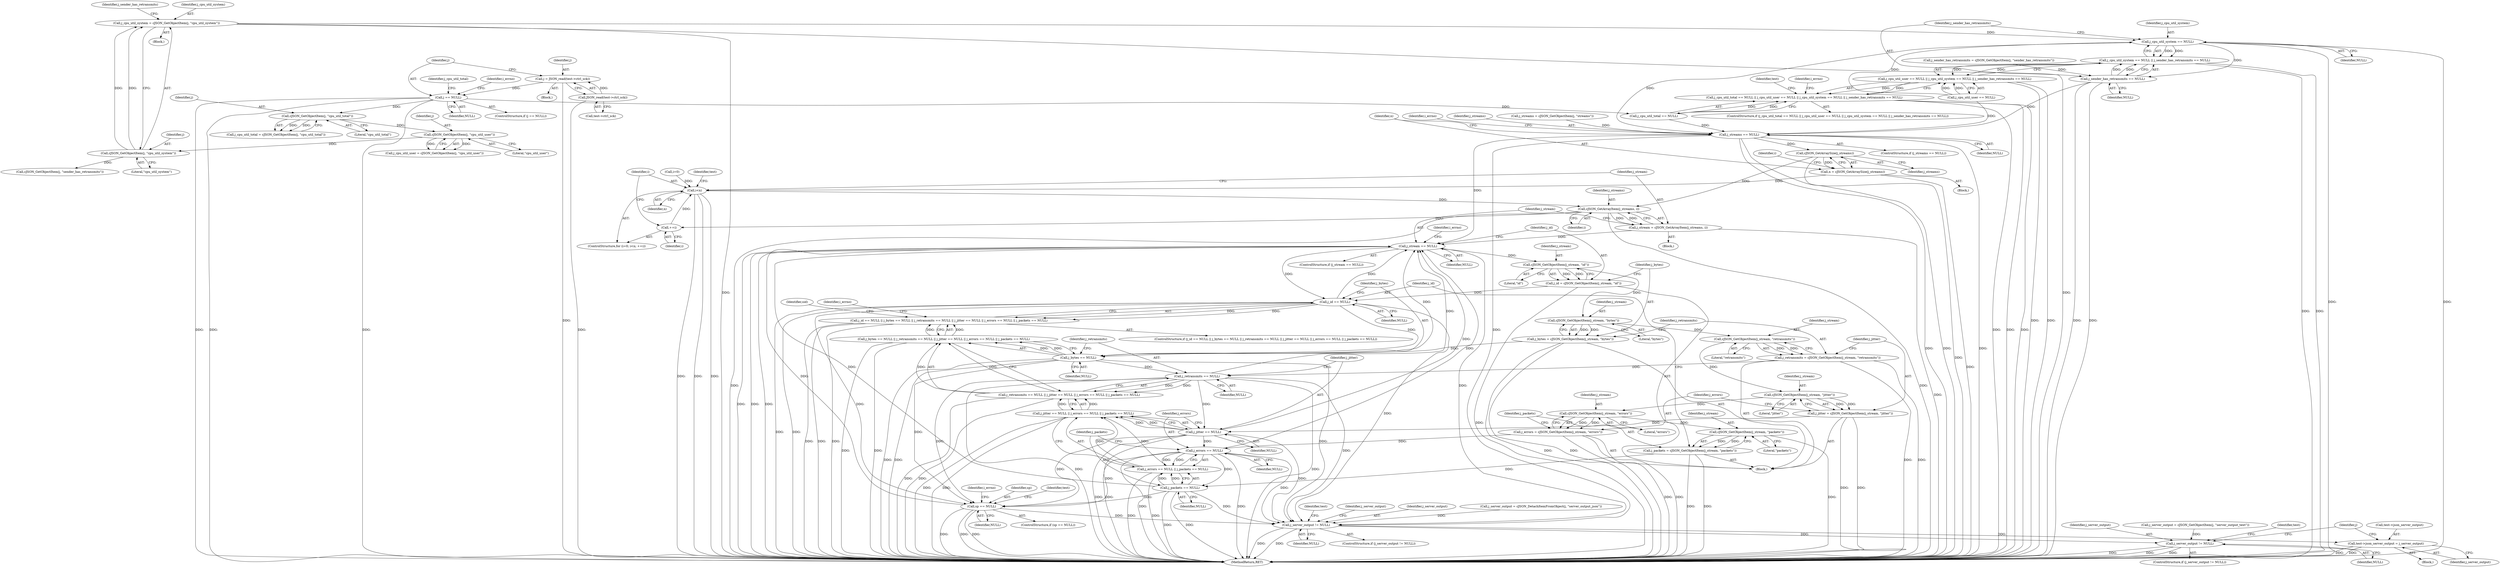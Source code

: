 digraph "0_iperf_91f2fa59e8ed80dfbf400add0164ee0e508e412a_48@API" {
"1000164" [label="(Call,j_cpu_util_system = cJSON_GetObjectItem(j, \"cpu_util_system\"))"];
"1000166" [label="(Call,cJSON_GetObjectItem(j, \"cpu_util_system\"))"];
"1000161" [label="(Call,cJSON_GetObjectItem(j, \"cpu_util_user\"))"];
"1000156" [label="(Call,cJSON_GetObjectItem(j, \"cpu_util_total\"))"];
"1000141" [label="(Call,j == NULL)"];
"1000134" [label="(Call,j = JSON_read(test->ctrl_sck))"];
"1000136" [label="(Call,JSON_read(test->ctrl_sck))"];
"1000184" [label="(Call,j_cpu_util_system == NULL)"];
"1000183" [label="(Call,j_cpu_util_system == NULL || j_sender_has_retransmits == NULL)"];
"1000179" [label="(Call,j_cpu_util_user == NULL || j_cpu_util_system == NULL || j_sender_has_retransmits == NULL)"];
"1000175" [label="(Call,j_cpu_util_total == NULL || j_cpu_util_user == NULL || j_cpu_util_system == NULL || j_sender_has_retransmits == NULL)"];
"1000187" [label="(Call,j_sender_has_retransmits == NULL)"];
"1000257" [label="(Call,j_streams == NULL)"];
"1000272" [label="(Call,cJSON_GetArraySize(j_streams))"];
"1000270" [label="(Call,n = cJSON_GetArraySize(j_streams))"];
"1000278" [label="(Call,i<n)"];
"1000286" [label="(Call,cJSON_GetArrayItem(j_streams, i))"];
"1000281" [label="(Call,++i)"];
"1000284" [label="(Call,j_stream = cJSON_GetArrayItem(j_streams, i))"];
"1000290" [label="(Call,j_stream == NULL)"];
"1000305" [label="(Call,cJSON_GetObjectItem(j_stream, \"id\"))"];
"1000303" [label="(Call,j_id = cJSON_GetObjectItem(j_stream, \"id\"))"];
"1000335" [label="(Call,j_id == NULL)"];
"1000334" [label="(Call,j_id == NULL || j_bytes == NULL || j_retransmits == NULL || j_jitter == NULL || j_errors == NULL || j_packets == NULL)"];
"1000339" [label="(Call,j_bytes == NULL)"];
"1000338" [label="(Call,j_bytes == NULL || j_retransmits == NULL || j_jitter == NULL || j_errors == NULL || j_packets == NULL)"];
"1000343" [label="(Call,j_retransmits == NULL)"];
"1000342" [label="(Call,j_retransmits == NULL || j_jitter == NULL || j_errors == NULL || j_packets == NULL)"];
"1000347" [label="(Call,j_jitter == NULL)"];
"1000346" [label="(Call,j_jitter == NULL || j_errors == NULL || j_packets == NULL)"];
"1000351" [label="(Call,j_errors == NULL)"];
"1000350" [label="(Call,j_errors == NULL || j_packets == NULL)"];
"1000354" [label="(Call,j_packets == NULL)"];
"1000405" [label="(Call,sp == NULL)"];
"1000477" [label="(Call,j_server_output != NULL)"];
"1000481" [label="(Call,test->json_server_output = j_server_output)"];
"1000494" [label="(Call,j_server_output != NULL)"];
"1000310" [label="(Call,cJSON_GetObjectItem(j_stream, \"bytes\"))"];
"1000308" [label="(Call,j_bytes = cJSON_GetObjectItem(j_stream, \"bytes\"))"];
"1000315" [label="(Call,cJSON_GetObjectItem(j_stream, \"retransmits\"))"];
"1000313" [label="(Call,j_retransmits = cJSON_GetObjectItem(j_stream, \"retransmits\"))"];
"1000320" [label="(Call,cJSON_GetObjectItem(j_stream, \"jitter\"))"];
"1000318" [label="(Call,j_jitter = cJSON_GetObjectItem(j_stream, \"jitter\"))"];
"1000325" [label="(Call,cJSON_GetObjectItem(j_stream, \"errors\"))"];
"1000323" [label="(Call,j_errors = cJSON_GetObjectItem(j_stream, \"errors\"))"];
"1000330" [label="(Call,cJSON_GetObjectItem(j_stream, \"packets\"))"];
"1000328" [label="(Call,j_packets = cJSON_GetObjectItem(j_stream, \"packets\"))"];
"1000292" [label="(Identifier,NULL)"];
"1000326" [label="(Identifier,j_stream)"];
"1000349" [label="(Identifier,NULL)"];
"1000315" [label="(Call,cJSON_GetObjectItem(j_stream, \"retransmits\"))"];
"1000258" [label="(Identifier,j_streams)"];
"1000311" [label="(Identifier,j_stream)"];
"1000314" [label="(Identifier,j_retransmits)"];
"1000186" [label="(Identifier,NULL)"];
"1000257" [label="(Call,j_streams == NULL)"];
"1000273" [label="(Identifier,j_streams)"];
"1000137" [label="(Call,test->ctrl_sck)"];
"1000270" [label="(Call,n = cJSON_GetArraySize(j_streams))"];
"1000141" [label="(Call,j == NULL)"];
"1000156" [label="(Call,cJSON_GetObjectItem(j, \"cpu_util_total\"))"];
"1000271" [label="(Identifier,n)"];
"1000290" [label="(Call,j_stream == NULL)"];
"1000479" [label="(Identifier,NULL)"];
"1000494" [label="(Call,j_server_output != NULL)"];
"1000346" [label="(Call,j_jitter == NULL || j_errors == NULL || j_packets == NULL)"];
"1000404" [label="(ControlStructure,if (sp == NULL))"];
"1000146" [label="(Identifier,i_errno)"];
"1000410" [label="(Identifier,i_errno)"];
"1000344" [label="(Identifier,j_retransmits)"];
"1000162" [label="(Identifier,j)"];
"1000304" [label="(Identifier,j_id)"];
"1000275" [label="(Call,i=0)"];
"1000154" [label="(Call,j_cpu_util_total = cJSON_GetObjectItem(j, \"cpu_util_total\"))"];
"1000179" [label="(Call,j_cpu_util_user == NULL || j_cpu_util_system == NULL || j_sender_has_retransmits == NULL)"];
"1000306" [label="(Identifier,j_stream)"];
"1000176" [label="(Call,j_cpu_util_total == NULL)"];
"1000510" [label="(MethodReturn,RET)"];
"1000170" [label="(Identifier,j_sender_has_retransmits)"];
"1000313" [label="(Call,j_retransmits = cJSON_GetObjectItem(j_stream, \"retransmits\"))"];
"1000356" [label="(Identifier,NULL)"];
"1000328" [label="(Call,j_packets = cJSON_GetObjectItem(j_stream, \"packets\"))"];
"1000352" [label="(Identifier,j_errors)"];
"1000325" [label="(Call,cJSON_GetObjectItem(j_stream, \"errors\"))"];
"1000287" [label="(Identifier,j_streams)"];
"1000321" [label="(Identifier,j_stream)"];
"1000319" [label="(Identifier,j_jitter)"];
"1000495" [label="(Identifier,j_server_output)"];
"1000334" [label="(Call,j_id == NULL || j_bytes == NULL || j_retransmits == NULL || j_jitter == NULL || j_errors == NULL || j_packets == NULL)"];
"1000335" [label="(Call,j_id == NULL)"];
"1000143" [label="(Identifier,NULL)"];
"1000256" [label="(ControlStructure,if (j_streams == NULL))"];
"1000167" [label="(Identifier,j)"];
"1000291" [label="(Identifier,j_stream)"];
"1000496" [label="(Identifier,NULL)"];
"1000483" [label="(Identifier,test)"];
"1000331" [label="(Identifier,j_stream)"];
"1000171" [label="(Call,cJSON_GetObjectItem(j, \"sender_has_retransmits\"))"];
"1000323" [label="(Call,j_errors = cJSON_GetObjectItem(j_stream, \"errors\"))"];
"1000189" [label="(Identifier,NULL)"];
"1000251" [label="(Call,j_streams = cJSON_GetObjectItem(j, \"streams\"))"];
"1000340" [label="(Identifier,j_bytes)"];
"1000161" [label="(Call,cJSON_GetObjectItem(j, \"cpu_util_user\"))"];
"1000142" [label="(Identifier,j)"];
"1000164" [label="(Call,j_cpu_util_system = cJSON_GetObjectItem(j, \"cpu_util_system\"))"];
"1000406" [label="(Identifier,sp)"];
"1000136" [label="(Call,JSON_read(test->ctrl_sck))"];
"1000309" [label="(Identifier,j_bytes)"];
"1000169" [label="(Call,j_sender_has_retransmits = cJSON_GetObjectItem(j, \"sender_has_retransmits\"))"];
"1000308" [label="(Call,j_bytes = cJSON_GetObjectItem(j_stream, \"bytes\"))"];
"1000477" [label="(Call,j_server_output != NULL)"];
"1000488" [label="(Call,j_server_output = cJSON_GetObjectItem(j, \"server_output_text\"))"];
"1000341" [label="(Identifier,NULL)"];
"1000489" [label="(Identifier,j_server_output)"];
"1000168" [label="(Literal,\"cpu_util_system\")"];
"1000407" [label="(Identifier,NULL)"];
"1000272" [label="(Call,cJSON_GetArraySize(j_streams))"];
"1000288" [label="(Identifier,i)"];
"1000192" [label="(Identifier,i_errno)"];
"1000343" [label="(Call,j_retransmits == NULL)"];
"1000405" [label="(Call,sp == NULL)"];
"1000310" [label="(Call,cJSON_GetObjectItem(j_stream, \"bytes\"))"];
"1000351" [label="(Call,j_errors == NULL)"];
"1000318" [label="(Call,j_jitter = cJSON_GetObjectItem(j_stream, \"jitter\"))"];
"1000285" [label="(Identifier,j_stream)"];
"1000279" [label="(Identifier,i)"];
"1000348" [label="(Identifier,j_jitter)"];
"1000482" [label="(Call,test->json_server_output)"];
"1000175" [label="(Call,j_cpu_util_total == NULL || j_cpu_util_user == NULL || j_cpu_util_system == NULL || j_sender_has_retransmits == NULL)"];
"1000330" [label="(Call,cJSON_GetObjectItem(j_stream, \"packets\"))"];
"1000345" [label="(Identifier,NULL)"];
"1000281" [label="(Call,++i)"];
"1000157" [label="(Identifier,j)"];
"1000155" [label="(Identifier,j_cpu_util_total)"];
"1000303" [label="(Call,j_id = cJSON_GetObjectItem(j_stream, \"id\"))"];
"1000485" [label="(Identifier,j_server_output)"];
"1000305" [label="(Call,cJSON_GetObjectItem(j_stream, \"id\"))"];
"1000359" [label="(Identifier,i_errno)"];
"1000480" [label="(Block,)"];
"1000337" [label="(Identifier,NULL)"];
"1000465" [label="(Identifier,test)"];
"1000289" [label="(ControlStructure,if (j_stream == NULL))"];
"1000354" [label="(Call,j_packets == NULL)"];
"1000320" [label="(Call,cJSON_GetObjectItem(j_stream, \"jitter\"))"];
"1000183" [label="(Call,j_cpu_util_system == NULL || j_sender_has_retransmits == NULL)"];
"1000153" [label="(Block,)"];
"1000476" [label="(ControlStructure,if (j_server_output != NULL))"];
"1000282" [label="(Identifier,i)"];
"1000269" [label="(Block,)"];
"1000347" [label="(Call,j_jitter == NULL)"];
"1000329" [label="(Identifier,j_packets)"];
"1000338" [label="(Call,j_bytes == NULL || j_retransmits == NULL || j_jitter == NULL || j_errors == NULL || j_packets == NULL)"];
"1000507" [label="(Identifier,j)"];
"1000283" [label="(Block,)"];
"1000368" [label="(Identifier,sid)"];
"1000134" [label="(Call,j = JSON_read(test->ctrl_sck))"];
"1000274" [label="(ControlStructure,for (i=0; i<n; ++i))"];
"1000174" [label="(ControlStructure,if (j_cpu_util_total == NULL || j_cpu_util_user == NULL || j_cpu_util_system == NULL || j_sender_has_retransmits == NULL))"];
"1000280" [label="(Identifier,n)"];
"1000420" [label="(Identifier,test)"];
"1000276" [label="(Identifier,i)"];
"1000317" [label="(Literal,\"retransmits\")"];
"1000105" [label="(Block,)"];
"1000336" [label="(Identifier,j_id)"];
"1000259" [label="(Identifier,NULL)"];
"1000158" [label="(Literal,\"cpu_util_total\")"];
"1000262" [label="(Identifier,i_errno)"];
"1000342" [label="(Call,j_retransmits == NULL || j_jitter == NULL || j_errors == NULL || j_packets == NULL)"];
"1000324" [label="(Identifier,j_errors)"];
"1000278" [label="(Call,i<n)"];
"1000481" [label="(Call,test->json_server_output = j_server_output)"];
"1000327" [label="(Literal,\"errors\")"];
"1000166" [label="(Call,cJSON_GetObjectItem(j, \"cpu_util_system\"))"];
"1000188" [label="(Identifier,j_sender_has_retransmits)"];
"1000307" [label="(Literal,\"id\")"];
"1000355" [label="(Identifier,j_packets)"];
"1000316" [label="(Identifier,j_stream)"];
"1000500" [label="(Identifier,test)"];
"1000478" [label="(Identifier,j_server_output)"];
"1000332" [label="(Literal,\"packets\")"];
"1000180" [label="(Call,j_cpu_util_user == NULL)"];
"1000284" [label="(Call,j_stream = cJSON_GetArrayItem(j_streams, i))"];
"1000295" [label="(Identifier,i_errno)"];
"1000140" [label="(ControlStructure,if (j == NULL))"];
"1000165" [label="(Identifier,j_cpu_util_system)"];
"1000286" [label="(Call,cJSON_GetArrayItem(j_streams, i))"];
"1000471" [label="(Call,j_server_output = cJSON_DetachItemFromObject(j, \"server_output_json\"))"];
"1000184" [label="(Call,j_cpu_util_system == NULL)"];
"1000353" [label="(Identifier,NULL)"];
"1000135" [label="(Identifier,j)"];
"1000312" [label="(Literal,\"bytes\")"];
"1000159" [label="(Call,j_cpu_util_user = cJSON_GetObjectItem(j, \"cpu_util_user\"))"];
"1000187" [label="(Call,j_sender_has_retransmits == NULL)"];
"1000163" [label="(Literal,\"cpu_util_user\")"];
"1000322" [label="(Literal,\"jitter\")"];
"1000202" [label="(Identifier,test)"];
"1000350" [label="(Call,j_errors == NULL || j_packets == NULL)"];
"1000493" [label="(ControlStructure,if (j_server_output != NULL))"];
"1000333" [label="(ControlStructure,if (j_id == NULL || j_bytes == NULL || j_retransmits == NULL || j_jitter == NULL || j_errors == NULL || j_packets == NULL))"];
"1000339" [label="(Call,j_bytes == NULL)"];
"1000185" [label="(Identifier,j_cpu_util_system)"];
"1000302" [label="(Block,)"];
"1000164" -> "1000153"  [label="AST: "];
"1000164" -> "1000166"  [label="CFG: "];
"1000165" -> "1000164"  [label="AST: "];
"1000166" -> "1000164"  [label="AST: "];
"1000170" -> "1000164"  [label="CFG: "];
"1000164" -> "1000510"  [label="DDG: "];
"1000164" -> "1000510"  [label="DDG: "];
"1000166" -> "1000164"  [label="DDG: "];
"1000166" -> "1000164"  [label="DDG: "];
"1000164" -> "1000184"  [label="DDG: "];
"1000166" -> "1000168"  [label="CFG: "];
"1000167" -> "1000166"  [label="AST: "];
"1000168" -> "1000166"  [label="AST: "];
"1000161" -> "1000166"  [label="DDG: "];
"1000166" -> "1000171"  [label="DDG: "];
"1000161" -> "1000159"  [label="AST: "];
"1000161" -> "1000163"  [label="CFG: "];
"1000162" -> "1000161"  [label="AST: "];
"1000163" -> "1000161"  [label="AST: "];
"1000159" -> "1000161"  [label="CFG: "];
"1000161" -> "1000159"  [label="DDG: "];
"1000161" -> "1000159"  [label="DDG: "];
"1000156" -> "1000161"  [label="DDG: "];
"1000156" -> "1000154"  [label="AST: "];
"1000156" -> "1000158"  [label="CFG: "];
"1000157" -> "1000156"  [label="AST: "];
"1000158" -> "1000156"  [label="AST: "];
"1000154" -> "1000156"  [label="CFG: "];
"1000156" -> "1000154"  [label="DDG: "];
"1000156" -> "1000154"  [label="DDG: "];
"1000141" -> "1000156"  [label="DDG: "];
"1000141" -> "1000140"  [label="AST: "];
"1000141" -> "1000143"  [label="CFG: "];
"1000142" -> "1000141"  [label="AST: "];
"1000143" -> "1000141"  [label="AST: "];
"1000146" -> "1000141"  [label="CFG: "];
"1000155" -> "1000141"  [label="CFG: "];
"1000141" -> "1000510"  [label="DDG: "];
"1000141" -> "1000510"  [label="DDG: "];
"1000141" -> "1000510"  [label="DDG: "];
"1000134" -> "1000141"  [label="DDG: "];
"1000141" -> "1000176"  [label="DDG: "];
"1000134" -> "1000105"  [label="AST: "];
"1000134" -> "1000136"  [label="CFG: "];
"1000135" -> "1000134"  [label="AST: "];
"1000136" -> "1000134"  [label="AST: "];
"1000142" -> "1000134"  [label="CFG: "];
"1000134" -> "1000510"  [label="DDG: "];
"1000136" -> "1000134"  [label="DDG: "];
"1000136" -> "1000137"  [label="CFG: "];
"1000137" -> "1000136"  [label="AST: "];
"1000136" -> "1000510"  [label="DDG: "];
"1000184" -> "1000183"  [label="AST: "];
"1000184" -> "1000186"  [label="CFG: "];
"1000185" -> "1000184"  [label="AST: "];
"1000186" -> "1000184"  [label="AST: "];
"1000188" -> "1000184"  [label="CFG: "];
"1000183" -> "1000184"  [label="CFG: "];
"1000184" -> "1000510"  [label="DDG: "];
"1000184" -> "1000510"  [label="DDG: "];
"1000184" -> "1000183"  [label="DDG: "];
"1000184" -> "1000183"  [label="DDG: "];
"1000180" -> "1000184"  [label="DDG: "];
"1000184" -> "1000187"  [label="DDG: "];
"1000184" -> "1000257"  [label="DDG: "];
"1000183" -> "1000179"  [label="AST: "];
"1000183" -> "1000187"  [label="CFG: "];
"1000187" -> "1000183"  [label="AST: "];
"1000179" -> "1000183"  [label="CFG: "];
"1000183" -> "1000510"  [label="DDG: "];
"1000183" -> "1000510"  [label="DDG: "];
"1000183" -> "1000179"  [label="DDG: "];
"1000183" -> "1000179"  [label="DDG: "];
"1000187" -> "1000183"  [label="DDG: "];
"1000187" -> "1000183"  [label="DDG: "];
"1000179" -> "1000175"  [label="AST: "];
"1000179" -> "1000180"  [label="CFG: "];
"1000180" -> "1000179"  [label="AST: "];
"1000175" -> "1000179"  [label="CFG: "];
"1000179" -> "1000510"  [label="DDG: "];
"1000179" -> "1000510"  [label="DDG: "];
"1000179" -> "1000175"  [label="DDG: "];
"1000179" -> "1000175"  [label="DDG: "];
"1000180" -> "1000179"  [label="DDG: "];
"1000180" -> "1000179"  [label="DDG: "];
"1000175" -> "1000174"  [label="AST: "];
"1000175" -> "1000176"  [label="CFG: "];
"1000176" -> "1000175"  [label="AST: "];
"1000192" -> "1000175"  [label="CFG: "];
"1000202" -> "1000175"  [label="CFG: "];
"1000175" -> "1000510"  [label="DDG: "];
"1000175" -> "1000510"  [label="DDG: "];
"1000175" -> "1000510"  [label="DDG: "];
"1000176" -> "1000175"  [label="DDG: "];
"1000176" -> "1000175"  [label="DDG: "];
"1000187" -> "1000189"  [label="CFG: "];
"1000188" -> "1000187"  [label="AST: "];
"1000189" -> "1000187"  [label="AST: "];
"1000187" -> "1000510"  [label="DDG: "];
"1000187" -> "1000510"  [label="DDG: "];
"1000169" -> "1000187"  [label="DDG: "];
"1000187" -> "1000257"  [label="DDG: "];
"1000257" -> "1000256"  [label="AST: "];
"1000257" -> "1000259"  [label="CFG: "];
"1000258" -> "1000257"  [label="AST: "];
"1000259" -> "1000257"  [label="AST: "];
"1000262" -> "1000257"  [label="CFG: "];
"1000271" -> "1000257"  [label="CFG: "];
"1000257" -> "1000510"  [label="DDG: "];
"1000257" -> "1000510"  [label="DDG: "];
"1000257" -> "1000510"  [label="DDG: "];
"1000251" -> "1000257"  [label="DDG: "];
"1000180" -> "1000257"  [label="DDG: "];
"1000176" -> "1000257"  [label="DDG: "];
"1000257" -> "1000272"  [label="DDG: "];
"1000257" -> "1000290"  [label="DDG: "];
"1000257" -> "1000477"  [label="DDG: "];
"1000272" -> "1000270"  [label="AST: "];
"1000272" -> "1000273"  [label="CFG: "];
"1000273" -> "1000272"  [label="AST: "];
"1000270" -> "1000272"  [label="CFG: "];
"1000272" -> "1000510"  [label="DDG: "];
"1000272" -> "1000270"  [label="DDG: "];
"1000272" -> "1000286"  [label="DDG: "];
"1000270" -> "1000269"  [label="AST: "];
"1000271" -> "1000270"  [label="AST: "];
"1000276" -> "1000270"  [label="CFG: "];
"1000270" -> "1000510"  [label="DDG: "];
"1000270" -> "1000278"  [label="DDG: "];
"1000278" -> "1000274"  [label="AST: "];
"1000278" -> "1000280"  [label="CFG: "];
"1000279" -> "1000278"  [label="AST: "];
"1000280" -> "1000278"  [label="AST: "];
"1000285" -> "1000278"  [label="CFG: "];
"1000465" -> "1000278"  [label="CFG: "];
"1000278" -> "1000510"  [label="DDG: "];
"1000278" -> "1000510"  [label="DDG: "];
"1000278" -> "1000510"  [label="DDG: "];
"1000281" -> "1000278"  [label="DDG: "];
"1000275" -> "1000278"  [label="DDG: "];
"1000278" -> "1000286"  [label="DDG: "];
"1000286" -> "1000284"  [label="AST: "];
"1000286" -> "1000288"  [label="CFG: "];
"1000287" -> "1000286"  [label="AST: "];
"1000288" -> "1000286"  [label="AST: "];
"1000284" -> "1000286"  [label="CFG: "];
"1000286" -> "1000510"  [label="DDG: "];
"1000286" -> "1000510"  [label="DDG: "];
"1000286" -> "1000281"  [label="DDG: "];
"1000286" -> "1000284"  [label="DDG: "];
"1000286" -> "1000284"  [label="DDG: "];
"1000281" -> "1000274"  [label="AST: "];
"1000281" -> "1000282"  [label="CFG: "];
"1000282" -> "1000281"  [label="AST: "];
"1000279" -> "1000281"  [label="CFG: "];
"1000284" -> "1000283"  [label="AST: "];
"1000285" -> "1000284"  [label="AST: "];
"1000291" -> "1000284"  [label="CFG: "];
"1000284" -> "1000510"  [label="DDG: "];
"1000284" -> "1000290"  [label="DDG: "];
"1000290" -> "1000289"  [label="AST: "];
"1000290" -> "1000292"  [label="CFG: "];
"1000291" -> "1000290"  [label="AST: "];
"1000292" -> "1000290"  [label="AST: "];
"1000295" -> "1000290"  [label="CFG: "];
"1000304" -> "1000290"  [label="CFG: "];
"1000290" -> "1000510"  [label="DDG: "];
"1000290" -> "1000510"  [label="DDG: "];
"1000290" -> "1000510"  [label="DDG: "];
"1000405" -> "1000290"  [label="DDG: "];
"1000351" -> "1000290"  [label="DDG: "];
"1000343" -> "1000290"  [label="DDG: "];
"1000354" -> "1000290"  [label="DDG: "];
"1000347" -> "1000290"  [label="DDG: "];
"1000339" -> "1000290"  [label="DDG: "];
"1000335" -> "1000290"  [label="DDG: "];
"1000290" -> "1000305"  [label="DDG: "];
"1000290" -> "1000335"  [label="DDG: "];
"1000290" -> "1000477"  [label="DDG: "];
"1000305" -> "1000303"  [label="AST: "];
"1000305" -> "1000307"  [label="CFG: "];
"1000306" -> "1000305"  [label="AST: "];
"1000307" -> "1000305"  [label="AST: "];
"1000303" -> "1000305"  [label="CFG: "];
"1000305" -> "1000303"  [label="DDG: "];
"1000305" -> "1000303"  [label="DDG: "];
"1000305" -> "1000310"  [label="DDG: "];
"1000303" -> "1000302"  [label="AST: "];
"1000304" -> "1000303"  [label="AST: "];
"1000309" -> "1000303"  [label="CFG: "];
"1000303" -> "1000510"  [label="DDG: "];
"1000303" -> "1000335"  [label="DDG: "];
"1000335" -> "1000334"  [label="AST: "];
"1000335" -> "1000337"  [label="CFG: "];
"1000336" -> "1000335"  [label="AST: "];
"1000337" -> "1000335"  [label="AST: "];
"1000340" -> "1000335"  [label="CFG: "];
"1000334" -> "1000335"  [label="CFG: "];
"1000335" -> "1000510"  [label="DDG: "];
"1000335" -> "1000510"  [label="DDG: "];
"1000335" -> "1000334"  [label="DDG: "];
"1000335" -> "1000334"  [label="DDG: "];
"1000335" -> "1000339"  [label="DDG: "];
"1000335" -> "1000405"  [label="DDG: "];
"1000335" -> "1000477"  [label="DDG: "];
"1000334" -> "1000333"  [label="AST: "];
"1000334" -> "1000338"  [label="CFG: "];
"1000338" -> "1000334"  [label="AST: "];
"1000359" -> "1000334"  [label="CFG: "];
"1000368" -> "1000334"  [label="CFG: "];
"1000334" -> "1000510"  [label="DDG: "];
"1000334" -> "1000510"  [label="DDG: "];
"1000334" -> "1000510"  [label="DDG: "];
"1000338" -> "1000334"  [label="DDG: "];
"1000338" -> "1000334"  [label="DDG: "];
"1000339" -> "1000338"  [label="AST: "];
"1000339" -> "1000341"  [label="CFG: "];
"1000340" -> "1000339"  [label="AST: "];
"1000341" -> "1000339"  [label="AST: "];
"1000344" -> "1000339"  [label="CFG: "];
"1000338" -> "1000339"  [label="CFG: "];
"1000339" -> "1000510"  [label="DDG: "];
"1000339" -> "1000510"  [label="DDG: "];
"1000339" -> "1000338"  [label="DDG: "];
"1000339" -> "1000338"  [label="DDG: "];
"1000308" -> "1000339"  [label="DDG: "];
"1000339" -> "1000343"  [label="DDG: "];
"1000339" -> "1000405"  [label="DDG: "];
"1000339" -> "1000477"  [label="DDG: "];
"1000338" -> "1000342"  [label="CFG: "];
"1000342" -> "1000338"  [label="AST: "];
"1000338" -> "1000510"  [label="DDG: "];
"1000338" -> "1000510"  [label="DDG: "];
"1000342" -> "1000338"  [label="DDG: "];
"1000342" -> "1000338"  [label="DDG: "];
"1000343" -> "1000342"  [label="AST: "];
"1000343" -> "1000345"  [label="CFG: "];
"1000344" -> "1000343"  [label="AST: "];
"1000345" -> "1000343"  [label="AST: "];
"1000348" -> "1000343"  [label="CFG: "];
"1000342" -> "1000343"  [label="CFG: "];
"1000343" -> "1000510"  [label="DDG: "];
"1000343" -> "1000510"  [label="DDG: "];
"1000343" -> "1000342"  [label="DDG: "];
"1000343" -> "1000342"  [label="DDG: "];
"1000313" -> "1000343"  [label="DDG: "];
"1000343" -> "1000347"  [label="DDG: "];
"1000343" -> "1000405"  [label="DDG: "];
"1000343" -> "1000477"  [label="DDG: "];
"1000342" -> "1000346"  [label="CFG: "];
"1000346" -> "1000342"  [label="AST: "];
"1000342" -> "1000510"  [label="DDG: "];
"1000342" -> "1000510"  [label="DDG: "];
"1000346" -> "1000342"  [label="DDG: "];
"1000346" -> "1000342"  [label="DDG: "];
"1000347" -> "1000346"  [label="AST: "];
"1000347" -> "1000349"  [label="CFG: "];
"1000348" -> "1000347"  [label="AST: "];
"1000349" -> "1000347"  [label="AST: "];
"1000352" -> "1000347"  [label="CFG: "];
"1000346" -> "1000347"  [label="CFG: "];
"1000347" -> "1000510"  [label="DDG: "];
"1000347" -> "1000510"  [label="DDG: "];
"1000347" -> "1000346"  [label="DDG: "];
"1000347" -> "1000346"  [label="DDG: "];
"1000318" -> "1000347"  [label="DDG: "];
"1000347" -> "1000351"  [label="DDG: "];
"1000347" -> "1000405"  [label="DDG: "];
"1000347" -> "1000477"  [label="DDG: "];
"1000346" -> "1000350"  [label="CFG: "];
"1000350" -> "1000346"  [label="AST: "];
"1000346" -> "1000510"  [label="DDG: "];
"1000346" -> "1000510"  [label="DDG: "];
"1000350" -> "1000346"  [label="DDG: "];
"1000350" -> "1000346"  [label="DDG: "];
"1000351" -> "1000350"  [label="AST: "];
"1000351" -> "1000353"  [label="CFG: "];
"1000352" -> "1000351"  [label="AST: "];
"1000353" -> "1000351"  [label="AST: "];
"1000355" -> "1000351"  [label="CFG: "];
"1000350" -> "1000351"  [label="CFG: "];
"1000351" -> "1000510"  [label="DDG: "];
"1000351" -> "1000510"  [label="DDG: "];
"1000351" -> "1000350"  [label="DDG: "];
"1000351" -> "1000350"  [label="DDG: "];
"1000323" -> "1000351"  [label="DDG: "];
"1000351" -> "1000354"  [label="DDG: "];
"1000351" -> "1000405"  [label="DDG: "];
"1000351" -> "1000477"  [label="DDG: "];
"1000350" -> "1000354"  [label="CFG: "];
"1000354" -> "1000350"  [label="AST: "];
"1000350" -> "1000510"  [label="DDG: "];
"1000350" -> "1000510"  [label="DDG: "];
"1000354" -> "1000350"  [label="DDG: "];
"1000354" -> "1000350"  [label="DDG: "];
"1000354" -> "1000356"  [label="CFG: "];
"1000355" -> "1000354"  [label="AST: "];
"1000356" -> "1000354"  [label="AST: "];
"1000354" -> "1000510"  [label="DDG: "];
"1000354" -> "1000510"  [label="DDG: "];
"1000328" -> "1000354"  [label="DDG: "];
"1000354" -> "1000405"  [label="DDG: "];
"1000354" -> "1000477"  [label="DDG: "];
"1000405" -> "1000404"  [label="AST: "];
"1000405" -> "1000407"  [label="CFG: "];
"1000406" -> "1000405"  [label="AST: "];
"1000407" -> "1000405"  [label="AST: "];
"1000410" -> "1000405"  [label="CFG: "];
"1000420" -> "1000405"  [label="CFG: "];
"1000405" -> "1000510"  [label="DDG: "];
"1000405" -> "1000510"  [label="DDG: "];
"1000405" -> "1000510"  [label="DDG: "];
"1000405" -> "1000477"  [label="DDG: "];
"1000477" -> "1000476"  [label="AST: "];
"1000477" -> "1000479"  [label="CFG: "];
"1000478" -> "1000477"  [label="AST: "];
"1000479" -> "1000477"  [label="AST: "];
"1000483" -> "1000477"  [label="CFG: "];
"1000489" -> "1000477"  [label="CFG: "];
"1000477" -> "1000510"  [label="DDG: "];
"1000477" -> "1000510"  [label="DDG: "];
"1000471" -> "1000477"  [label="DDG: "];
"1000477" -> "1000481"  [label="DDG: "];
"1000477" -> "1000494"  [label="DDG: "];
"1000481" -> "1000480"  [label="AST: "];
"1000481" -> "1000485"  [label="CFG: "];
"1000482" -> "1000481"  [label="AST: "];
"1000485" -> "1000481"  [label="AST: "];
"1000507" -> "1000481"  [label="CFG: "];
"1000481" -> "1000510"  [label="DDG: "];
"1000481" -> "1000510"  [label="DDG: "];
"1000494" -> "1000493"  [label="AST: "];
"1000494" -> "1000496"  [label="CFG: "];
"1000495" -> "1000494"  [label="AST: "];
"1000496" -> "1000494"  [label="AST: "];
"1000500" -> "1000494"  [label="CFG: "];
"1000507" -> "1000494"  [label="CFG: "];
"1000494" -> "1000510"  [label="DDG: "];
"1000494" -> "1000510"  [label="DDG: "];
"1000494" -> "1000510"  [label="DDG: "];
"1000488" -> "1000494"  [label="DDG: "];
"1000310" -> "1000308"  [label="AST: "];
"1000310" -> "1000312"  [label="CFG: "];
"1000311" -> "1000310"  [label="AST: "];
"1000312" -> "1000310"  [label="AST: "];
"1000308" -> "1000310"  [label="CFG: "];
"1000310" -> "1000308"  [label="DDG: "];
"1000310" -> "1000308"  [label="DDG: "];
"1000310" -> "1000315"  [label="DDG: "];
"1000308" -> "1000302"  [label="AST: "];
"1000309" -> "1000308"  [label="AST: "];
"1000314" -> "1000308"  [label="CFG: "];
"1000308" -> "1000510"  [label="DDG: "];
"1000308" -> "1000510"  [label="DDG: "];
"1000315" -> "1000313"  [label="AST: "];
"1000315" -> "1000317"  [label="CFG: "];
"1000316" -> "1000315"  [label="AST: "];
"1000317" -> "1000315"  [label="AST: "];
"1000313" -> "1000315"  [label="CFG: "];
"1000315" -> "1000313"  [label="DDG: "];
"1000315" -> "1000313"  [label="DDG: "];
"1000315" -> "1000320"  [label="DDG: "];
"1000313" -> "1000302"  [label="AST: "];
"1000314" -> "1000313"  [label="AST: "];
"1000319" -> "1000313"  [label="CFG: "];
"1000313" -> "1000510"  [label="DDG: "];
"1000313" -> "1000510"  [label="DDG: "];
"1000320" -> "1000318"  [label="AST: "];
"1000320" -> "1000322"  [label="CFG: "];
"1000321" -> "1000320"  [label="AST: "];
"1000322" -> "1000320"  [label="AST: "];
"1000318" -> "1000320"  [label="CFG: "];
"1000320" -> "1000318"  [label="DDG: "];
"1000320" -> "1000318"  [label="DDG: "];
"1000320" -> "1000325"  [label="DDG: "];
"1000318" -> "1000302"  [label="AST: "];
"1000319" -> "1000318"  [label="AST: "];
"1000324" -> "1000318"  [label="CFG: "];
"1000318" -> "1000510"  [label="DDG: "];
"1000318" -> "1000510"  [label="DDG: "];
"1000325" -> "1000323"  [label="AST: "];
"1000325" -> "1000327"  [label="CFG: "];
"1000326" -> "1000325"  [label="AST: "];
"1000327" -> "1000325"  [label="AST: "];
"1000323" -> "1000325"  [label="CFG: "];
"1000325" -> "1000323"  [label="DDG: "];
"1000325" -> "1000323"  [label="DDG: "];
"1000325" -> "1000330"  [label="DDG: "];
"1000323" -> "1000302"  [label="AST: "];
"1000324" -> "1000323"  [label="AST: "];
"1000329" -> "1000323"  [label="CFG: "];
"1000323" -> "1000510"  [label="DDG: "];
"1000323" -> "1000510"  [label="DDG: "];
"1000330" -> "1000328"  [label="AST: "];
"1000330" -> "1000332"  [label="CFG: "];
"1000331" -> "1000330"  [label="AST: "];
"1000332" -> "1000330"  [label="AST: "];
"1000328" -> "1000330"  [label="CFG: "];
"1000330" -> "1000510"  [label="DDG: "];
"1000330" -> "1000328"  [label="DDG: "];
"1000330" -> "1000328"  [label="DDG: "];
"1000328" -> "1000302"  [label="AST: "];
"1000329" -> "1000328"  [label="AST: "];
"1000336" -> "1000328"  [label="CFG: "];
"1000328" -> "1000510"  [label="DDG: "];
"1000328" -> "1000510"  [label="DDG: "];
}
